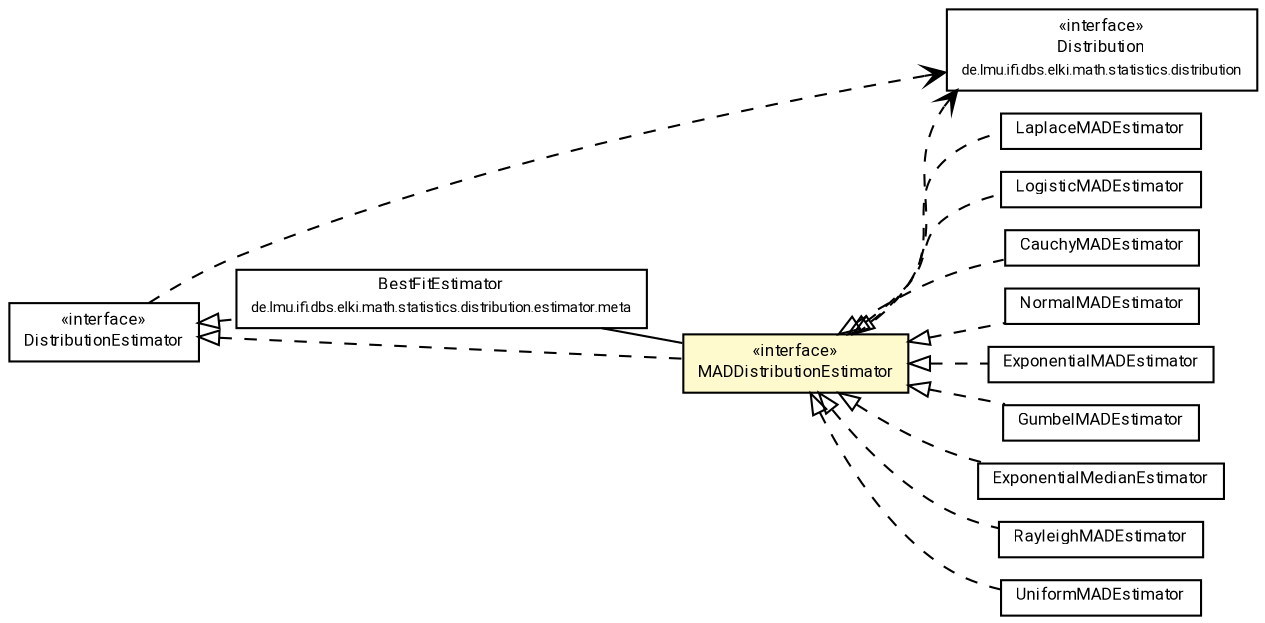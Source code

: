 #!/usr/local/bin/dot
#
# Class diagram 
# Generated by UMLGraph version R5_7_2-60-g0e99a6 (http://www.spinellis.gr/umlgraph/)
#

digraph G {
	graph [fontnames="svg"]
	edge [fontname="Roboto",fontsize=7,labelfontname="Roboto",labelfontsize=7,color="black"];
	node [fontname="Roboto",fontcolor="black",fontsize=8,shape=plaintext,margin=0,width=0,height=0];
	nodesep=0.15;
	ranksep=0.25;
	rankdir=LR;
	// de.lmu.ifi.dbs.elki.math.statistics.distribution.Distribution
	c6648158 [label=<<table title="de.lmu.ifi.dbs.elki.math.statistics.distribution.Distribution" border="0" cellborder="1" cellspacing="0" cellpadding="2" href="../Distribution.html" target="_parent">
		<tr><td><table border="0" cellspacing="0" cellpadding="1">
		<tr><td align="center" balign="center"> &#171;interface&#187; </td></tr>
		<tr><td align="center" balign="center"> <font face="Roboto">Distribution</font> </td></tr>
		<tr><td align="center" balign="center"> <font face="Roboto" point-size="7.0">de.lmu.ifi.dbs.elki.math.statistics.distribution</font> </td></tr>
		</table></td></tr>
		</table>>, URL="../Distribution.html"];
	// de.lmu.ifi.dbs.elki.math.statistics.distribution.estimator.LaplaceMADEstimator
	c6648170 [label=<<table title="de.lmu.ifi.dbs.elki.math.statistics.distribution.estimator.LaplaceMADEstimator" border="0" cellborder="1" cellspacing="0" cellpadding="2" href="LaplaceMADEstimator.html" target="_parent">
		<tr><td><table border="0" cellspacing="0" cellpadding="1">
		<tr><td align="center" balign="center"> <font face="Roboto">LaplaceMADEstimator</font> </td></tr>
		</table></td></tr>
		</table>>, URL="LaplaceMADEstimator.html"];
	// de.lmu.ifi.dbs.elki.math.statistics.distribution.estimator.LogisticMADEstimator
	c6648196 [label=<<table title="de.lmu.ifi.dbs.elki.math.statistics.distribution.estimator.LogisticMADEstimator" border="0" cellborder="1" cellspacing="0" cellpadding="2" href="LogisticMADEstimator.html" target="_parent">
		<tr><td><table border="0" cellspacing="0" cellpadding="1">
		<tr><td align="center" balign="center"> <font face="Roboto">LogisticMADEstimator</font> </td></tr>
		</table></td></tr>
		</table>>, URL="LogisticMADEstimator.html"];
	// de.lmu.ifi.dbs.elki.math.statistics.distribution.estimator.DistributionEstimator<D extends de.lmu.ifi.dbs.elki.math.statistics.distribution.Distribution>
	c6648203 [label=<<table title="de.lmu.ifi.dbs.elki.math.statistics.distribution.estimator.DistributionEstimator" border="0" cellborder="1" cellspacing="0" cellpadding="2" href="DistributionEstimator.html" target="_parent">
		<tr><td><table border="0" cellspacing="0" cellpadding="1">
		<tr><td align="center" balign="center"> &#171;interface&#187; </td></tr>
		<tr><td align="center" balign="center"> <font face="Roboto">DistributionEstimator</font> </td></tr>
		</table></td></tr>
		</table>>, URL="DistributionEstimator.html"];
	// de.lmu.ifi.dbs.elki.math.statistics.distribution.estimator.CauchyMADEstimator
	c6648213 [label=<<table title="de.lmu.ifi.dbs.elki.math.statistics.distribution.estimator.CauchyMADEstimator" border="0" cellborder="1" cellspacing="0" cellpadding="2" href="CauchyMADEstimator.html" target="_parent">
		<tr><td><table border="0" cellspacing="0" cellpadding="1">
		<tr><td align="center" balign="center"> <font face="Roboto">CauchyMADEstimator</font> </td></tr>
		</table></td></tr>
		</table>>, URL="CauchyMADEstimator.html"];
	// de.lmu.ifi.dbs.elki.math.statistics.distribution.estimator.NormalMADEstimator
	c6648227 [label=<<table title="de.lmu.ifi.dbs.elki.math.statistics.distribution.estimator.NormalMADEstimator" border="0" cellborder="1" cellspacing="0" cellpadding="2" href="NormalMADEstimator.html" target="_parent">
		<tr><td><table border="0" cellspacing="0" cellpadding="1">
		<tr><td align="center" balign="center"> <font face="Roboto">NormalMADEstimator</font> </td></tr>
		</table></td></tr>
		</table>>, URL="NormalMADEstimator.html"];
	// de.lmu.ifi.dbs.elki.math.statistics.distribution.estimator.ExponentialMADEstimator
	c6648233 [label=<<table title="de.lmu.ifi.dbs.elki.math.statistics.distribution.estimator.ExponentialMADEstimator" border="0" cellborder="1" cellspacing="0" cellpadding="2" href="ExponentialMADEstimator.html" target="_parent">
		<tr><td><table border="0" cellspacing="0" cellpadding="1">
		<tr><td align="center" balign="center"> <font face="Roboto">ExponentialMADEstimator</font> </td></tr>
		</table></td></tr>
		</table>>, URL="ExponentialMADEstimator.html"];
	// de.lmu.ifi.dbs.elki.math.statistics.distribution.estimator.GumbelMADEstimator
	c6648235 [label=<<table title="de.lmu.ifi.dbs.elki.math.statistics.distribution.estimator.GumbelMADEstimator" border="0" cellborder="1" cellspacing="0" cellpadding="2" href="GumbelMADEstimator.html" target="_parent">
		<tr><td><table border="0" cellspacing="0" cellpadding="1">
		<tr><td align="center" balign="center"> <font face="Roboto">GumbelMADEstimator</font> </td></tr>
		</table></td></tr>
		</table>>, URL="GumbelMADEstimator.html"];
	// de.lmu.ifi.dbs.elki.math.statistics.distribution.estimator.ExponentialMedianEstimator
	c6648237 [label=<<table title="de.lmu.ifi.dbs.elki.math.statistics.distribution.estimator.ExponentialMedianEstimator" border="0" cellborder="1" cellspacing="0" cellpadding="2" href="ExponentialMedianEstimator.html" target="_parent">
		<tr><td><table border="0" cellspacing="0" cellpadding="1">
		<tr><td align="center" balign="center"> <font face="Roboto">ExponentialMedianEstimator</font> </td></tr>
		</table></td></tr>
		</table>>, URL="ExponentialMedianEstimator.html"];
	// de.lmu.ifi.dbs.elki.math.statistics.distribution.estimator.meta.BestFitEstimator
	c6648245 [label=<<table title="de.lmu.ifi.dbs.elki.math.statistics.distribution.estimator.meta.BestFitEstimator" border="0" cellborder="1" cellspacing="0" cellpadding="2" href="meta/BestFitEstimator.html" target="_parent">
		<tr><td><table border="0" cellspacing="0" cellpadding="1">
		<tr><td align="center" balign="center"> <font face="Roboto">BestFitEstimator</font> </td></tr>
		<tr><td align="center" balign="center"> <font face="Roboto" point-size="7.0">de.lmu.ifi.dbs.elki.math.statistics.distribution.estimator.meta</font> </td></tr>
		</table></td></tr>
		</table>>, URL="meta/BestFitEstimator.html"];
	// de.lmu.ifi.dbs.elki.math.statistics.distribution.estimator.RayleighMADEstimator
	c6648252 [label=<<table title="de.lmu.ifi.dbs.elki.math.statistics.distribution.estimator.RayleighMADEstimator" border="0" cellborder="1" cellspacing="0" cellpadding="2" href="RayleighMADEstimator.html" target="_parent">
		<tr><td><table border="0" cellspacing="0" cellpadding="1">
		<tr><td align="center" balign="center"> <font face="Roboto">RayleighMADEstimator</font> </td></tr>
		</table></td></tr>
		</table>>, URL="RayleighMADEstimator.html"];
	// de.lmu.ifi.dbs.elki.math.statistics.distribution.estimator.MADDistributionEstimator<D extends de.lmu.ifi.dbs.elki.math.statistics.distribution.Distribution>
	c6648254 [label=<<table title="de.lmu.ifi.dbs.elki.math.statistics.distribution.estimator.MADDistributionEstimator" border="0" cellborder="1" cellspacing="0" cellpadding="2" bgcolor="lemonChiffon" href="MADDistributionEstimator.html" target="_parent">
		<tr><td><table border="0" cellspacing="0" cellpadding="1">
		<tr><td align="center" balign="center"> &#171;interface&#187; </td></tr>
		<tr><td align="center" balign="center"> <font face="Roboto">MADDistributionEstimator</font> </td></tr>
		</table></td></tr>
		</table>>, URL="MADDistributionEstimator.html"];
	// de.lmu.ifi.dbs.elki.math.statistics.distribution.estimator.UniformMADEstimator
	c6648262 [label=<<table title="de.lmu.ifi.dbs.elki.math.statistics.distribution.estimator.UniformMADEstimator" border="0" cellborder="1" cellspacing="0" cellpadding="2" href="UniformMADEstimator.html" target="_parent">
		<tr><td><table border="0" cellspacing="0" cellpadding="1">
		<tr><td align="center" balign="center"> <font face="Roboto">UniformMADEstimator</font> </td></tr>
		</table></td></tr>
		</table>>, URL="UniformMADEstimator.html"];
	// de.lmu.ifi.dbs.elki.math.statistics.distribution.estimator.LaplaceMADEstimator implements de.lmu.ifi.dbs.elki.math.statistics.distribution.estimator.MADDistributionEstimator<D extends de.lmu.ifi.dbs.elki.math.statistics.distribution.Distribution>
	c6648254 -> c6648170 [arrowtail=empty,style=dashed,dir=back,weight=9];
	// de.lmu.ifi.dbs.elki.math.statistics.distribution.estimator.LogisticMADEstimator implements de.lmu.ifi.dbs.elki.math.statistics.distribution.estimator.MADDistributionEstimator<D extends de.lmu.ifi.dbs.elki.math.statistics.distribution.Distribution>
	c6648254 -> c6648196 [arrowtail=empty,style=dashed,dir=back,weight=9];
	// de.lmu.ifi.dbs.elki.math.statistics.distribution.estimator.CauchyMADEstimator implements de.lmu.ifi.dbs.elki.math.statistics.distribution.estimator.MADDistributionEstimator<D extends de.lmu.ifi.dbs.elki.math.statistics.distribution.Distribution>
	c6648254 -> c6648213 [arrowtail=empty,style=dashed,dir=back,weight=9];
	// de.lmu.ifi.dbs.elki.math.statistics.distribution.estimator.NormalMADEstimator implements de.lmu.ifi.dbs.elki.math.statistics.distribution.estimator.MADDistributionEstimator<D extends de.lmu.ifi.dbs.elki.math.statistics.distribution.Distribution>
	c6648254 -> c6648227 [arrowtail=empty,style=dashed,dir=back,weight=9];
	// de.lmu.ifi.dbs.elki.math.statistics.distribution.estimator.ExponentialMADEstimator implements de.lmu.ifi.dbs.elki.math.statistics.distribution.estimator.MADDistributionEstimator<D extends de.lmu.ifi.dbs.elki.math.statistics.distribution.Distribution>
	c6648254 -> c6648233 [arrowtail=empty,style=dashed,dir=back,weight=9];
	// de.lmu.ifi.dbs.elki.math.statistics.distribution.estimator.GumbelMADEstimator implements de.lmu.ifi.dbs.elki.math.statistics.distribution.estimator.MADDistributionEstimator<D extends de.lmu.ifi.dbs.elki.math.statistics.distribution.Distribution>
	c6648254 -> c6648235 [arrowtail=empty,style=dashed,dir=back,weight=9];
	// de.lmu.ifi.dbs.elki.math.statistics.distribution.estimator.ExponentialMedianEstimator implements de.lmu.ifi.dbs.elki.math.statistics.distribution.estimator.MADDistributionEstimator<D extends de.lmu.ifi.dbs.elki.math.statistics.distribution.Distribution>
	c6648254 -> c6648237 [arrowtail=empty,style=dashed,dir=back,weight=9];
	// de.lmu.ifi.dbs.elki.math.statistics.distribution.estimator.meta.BestFitEstimator implements de.lmu.ifi.dbs.elki.math.statistics.distribution.estimator.DistributionEstimator<D extends de.lmu.ifi.dbs.elki.math.statistics.distribution.Distribution>
	c6648203 -> c6648245 [arrowtail=empty,style=dashed,dir=back,weight=9];
	// de.lmu.ifi.dbs.elki.math.statistics.distribution.estimator.meta.BestFitEstimator assoc de.lmu.ifi.dbs.elki.math.statistics.distribution.estimator.MADDistributionEstimator<D extends de.lmu.ifi.dbs.elki.math.statistics.distribution.Distribution>
	c6648245 -> c6648254 [arrowhead=none,weight=2];
	// de.lmu.ifi.dbs.elki.math.statistics.distribution.estimator.RayleighMADEstimator implements de.lmu.ifi.dbs.elki.math.statistics.distribution.estimator.MADDistributionEstimator<D extends de.lmu.ifi.dbs.elki.math.statistics.distribution.Distribution>
	c6648254 -> c6648252 [arrowtail=empty,style=dashed,dir=back,weight=9];
	// de.lmu.ifi.dbs.elki.math.statistics.distribution.estimator.MADDistributionEstimator<D extends de.lmu.ifi.dbs.elki.math.statistics.distribution.Distribution> implements de.lmu.ifi.dbs.elki.math.statistics.distribution.estimator.DistributionEstimator<D extends de.lmu.ifi.dbs.elki.math.statistics.distribution.Distribution>
	c6648203 -> c6648254 [arrowtail=empty,style=dashed,dir=back,weight=9];
	// de.lmu.ifi.dbs.elki.math.statistics.distribution.estimator.UniformMADEstimator implements de.lmu.ifi.dbs.elki.math.statistics.distribution.estimator.MADDistributionEstimator<D extends de.lmu.ifi.dbs.elki.math.statistics.distribution.Distribution>
	c6648254 -> c6648262 [arrowtail=empty,style=dashed,dir=back,weight=9];
	// de.lmu.ifi.dbs.elki.math.statistics.distribution.estimator.DistributionEstimator<D extends de.lmu.ifi.dbs.elki.math.statistics.distribution.Distribution> depend de.lmu.ifi.dbs.elki.math.statistics.distribution.Distribution
	c6648203 -> c6648158 [arrowhead=open,style=dashed,weight=0];
	// de.lmu.ifi.dbs.elki.math.statistics.distribution.estimator.MADDistributionEstimator<D extends de.lmu.ifi.dbs.elki.math.statistics.distribution.Distribution> depend de.lmu.ifi.dbs.elki.math.statistics.distribution.Distribution
	c6648254 -> c6648158 [arrowhead=open,style=dashed,weight=0];
}

